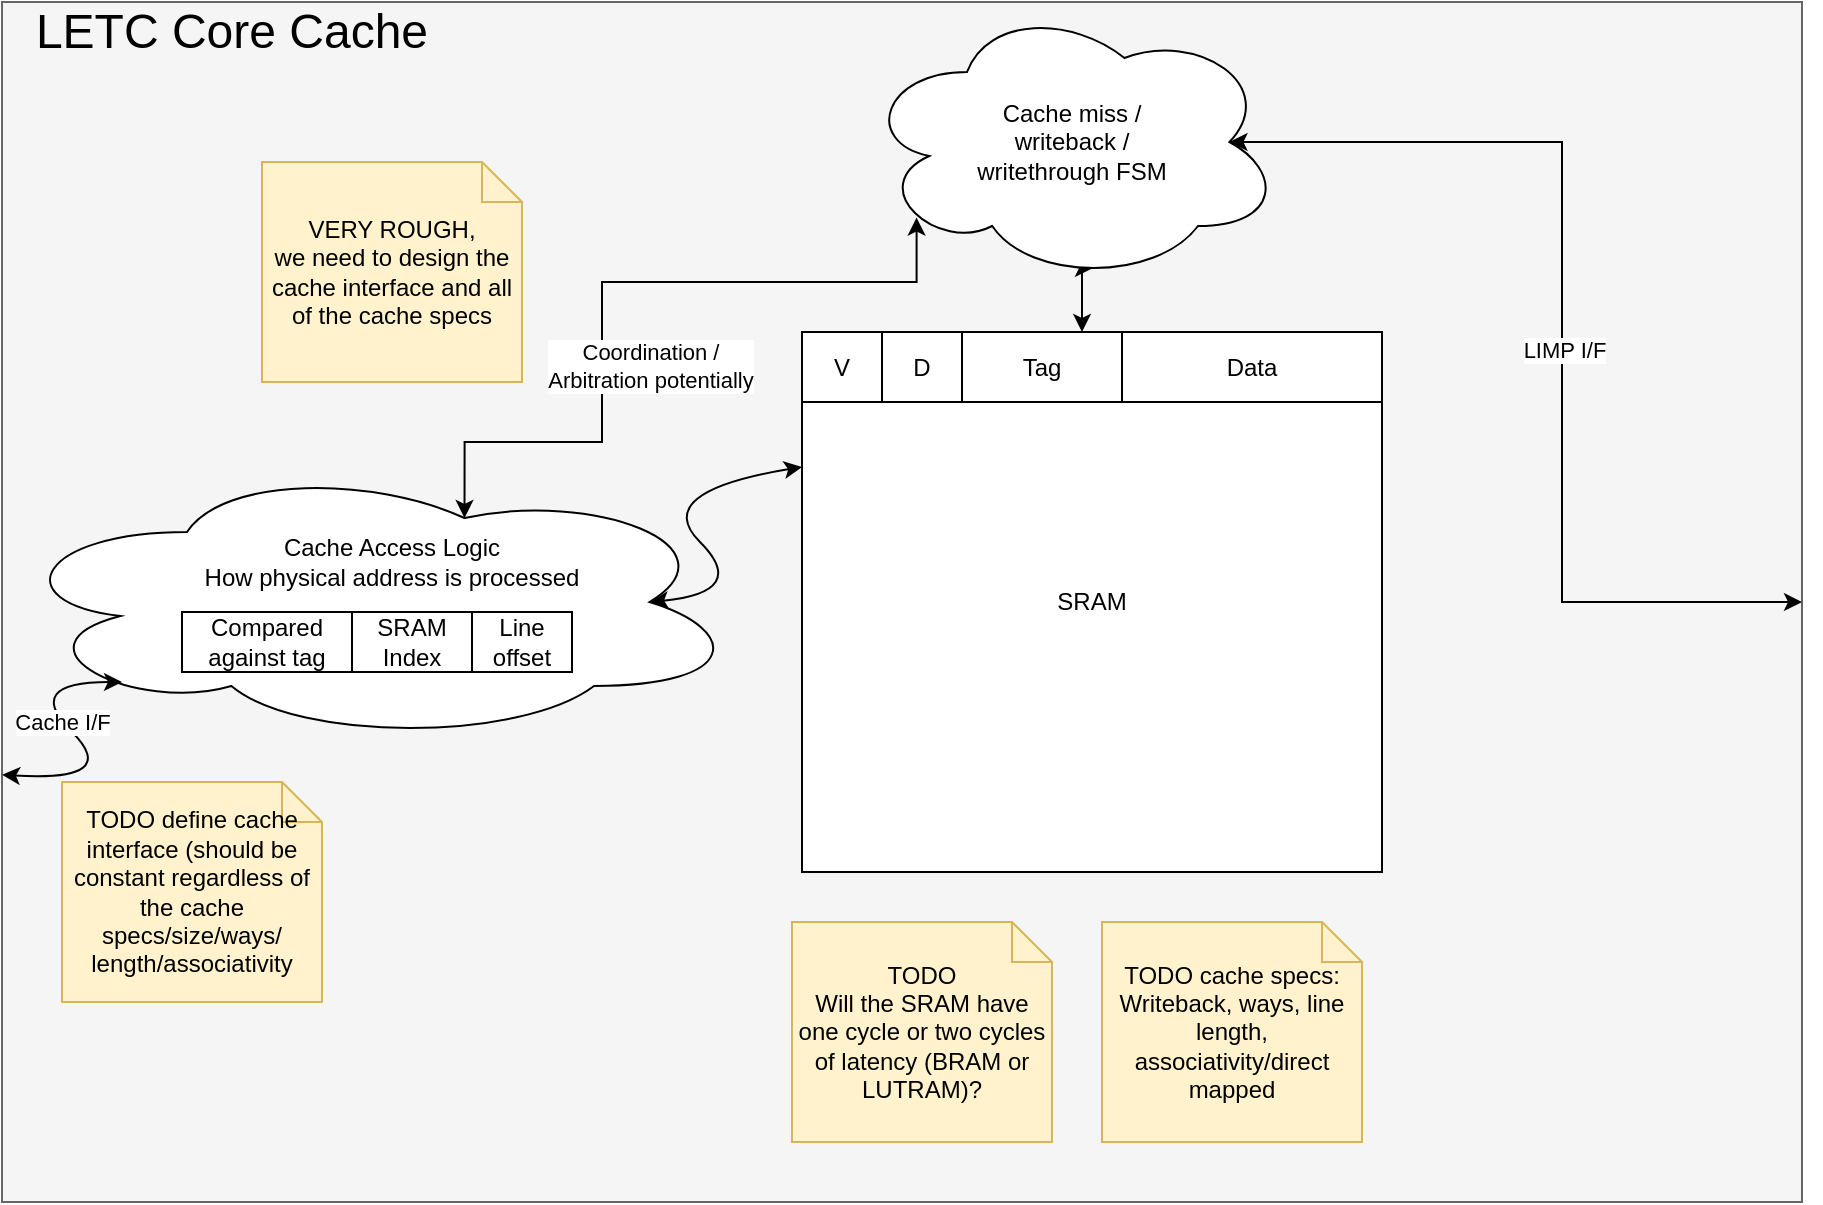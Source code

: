 <mxfile version="24.0.4" type="device">
  <diagram name="Page-1" id="mX2h6JksRinRSsMRI6-A">
    <mxGraphModel dx="1313" dy="791" grid="1" gridSize="10" guides="1" tooltips="1" connect="1" arrows="1" fold="1" page="1" pageScale="1" pageWidth="827" pageHeight="1169" math="0" shadow="0">
      <root>
        <mxCell id="0" />
        <mxCell id="1" parent="0" />
        <mxCell id="oQ6gl76hAbbXNXq-nnLv-1" value="" style="rounded=0;whiteSpace=wrap;html=1;fillColor=#f5f5f5;fontColor=#333333;strokeColor=#666666;" parent="1" vertex="1">
          <mxGeometry x="90" y="110" width="900" height="600" as="geometry" />
        </mxCell>
        <mxCell id="oQ6gl76hAbbXNXq-nnLv-2" value="&lt;font style=&quot;font-size: 24px;&quot;&gt;LETC Core Cache&lt;/font&gt;" style="text;html=1;strokeColor=none;fillColor=none;align=center;verticalAlign=middle;whiteSpace=wrap;rounded=0;" parent="1" vertex="1">
          <mxGeometry x="100" y="110" width="210" height="30" as="geometry" />
        </mxCell>
        <mxCell id="dpsM1MxhAgp5L9eeS-YR-1" value="SRAM" style="rounded=0;whiteSpace=wrap;html=1;" vertex="1" parent="1">
          <mxGeometry x="490" y="275" width="290" height="270" as="geometry" />
        </mxCell>
        <mxCell id="dpsM1MxhAgp5L9eeS-YR-3" value="&lt;div&gt;TODO&lt;/div&gt;Will the SRAM have one cycle or two cycles of latency (BRAM or LUTRAM)?" style="shape=note;size=20;whiteSpace=wrap;html=1;fillColor=#fff2cc;strokeColor=#d6b656;" vertex="1" parent="1">
          <mxGeometry x="485" y="570" width="130" height="110" as="geometry" />
        </mxCell>
        <mxCell id="dpsM1MxhAgp5L9eeS-YR-6" value="V" style="rounded=0;whiteSpace=wrap;html=1;" vertex="1" parent="1">
          <mxGeometry x="490" y="275" width="40" height="35" as="geometry" />
        </mxCell>
        <mxCell id="dpsM1MxhAgp5L9eeS-YR-7" value="D" style="rounded=0;whiteSpace=wrap;html=1;" vertex="1" parent="1">
          <mxGeometry x="530" y="275" width="40" height="35" as="geometry" />
        </mxCell>
        <mxCell id="dpsM1MxhAgp5L9eeS-YR-8" value="TODO cache specs:&lt;br&gt;Writeback, ways, line length, associativity/direct mapped&lt;div&gt;&lt;/div&gt;" style="shape=note;size=20;whiteSpace=wrap;html=1;fillColor=#fff2cc;strokeColor=#d6b656;" vertex="1" parent="1">
          <mxGeometry x="640" y="570" width="130" height="110" as="geometry" />
        </mxCell>
        <mxCell id="dpsM1MxhAgp5L9eeS-YR-9" value="Tag" style="rounded=0;whiteSpace=wrap;html=1;" vertex="1" parent="1">
          <mxGeometry x="570" y="275" width="80" height="35" as="geometry" />
        </mxCell>
        <mxCell id="dpsM1MxhAgp5L9eeS-YR-10" value="Data" style="rounded=0;whiteSpace=wrap;html=1;" vertex="1" parent="1">
          <mxGeometry x="650" y="275" width="130" height="35" as="geometry" />
        </mxCell>
        <mxCell id="dpsM1MxhAgp5L9eeS-YR-12" value="" style="ellipse;shape=cloud;whiteSpace=wrap;html=1;" vertex="1" parent="1">
          <mxGeometry x="90" y="340" width="370" height="140" as="geometry" />
        </mxCell>
        <mxCell id="dpsM1MxhAgp5L9eeS-YR-13" value="Line offset" style="rounded=0;whiteSpace=wrap;html=1;" vertex="1" parent="1">
          <mxGeometry x="325" y="415" width="50" height="30" as="geometry" />
        </mxCell>
        <mxCell id="dpsM1MxhAgp5L9eeS-YR-14" value="Compared against tag" style="rounded=0;whiteSpace=wrap;html=1;" vertex="1" parent="1">
          <mxGeometry x="180" y="415" width="85" height="30" as="geometry" />
        </mxCell>
        <mxCell id="dpsM1MxhAgp5L9eeS-YR-15" value="&lt;div&gt;Cache Access Logic&lt;/div&gt;How physical address is processed" style="text;html=1;align=center;verticalAlign=middle;whiteSpace=wrap;rounded=0;" vertex="1" parent="1">
          <mxGeometry x="185" y="375" width="200" height="30" as="geometry" />
        </mxCell>
        <mxCell id="dpsM1MxhAgp5L9eeS-YR-16" value="SRAM Index" style="rounded=0;whiteSpace=wrap;html=1;" vertex="1" parent="1">
          <mxGeometry x="265" y="415" width="60" height="30" as="geometry" />
        </mxCell>
        <mxCell id="dpsM1MxhAgp5L9eeS-YR-17" value="" style="curved=1;endArrow=classic;html=1;rounded=0;startArrow=classic;startFill=1;exitX=0;exitY=0.644;exitDx=0;exitDy=0;exitPerimeter=0;" edge="1" parent="1" source="oQ6gl76hAbbXNXq-nnLv-1">
          <mxGeometry width="50" height="50" relative="1" as="geometry">
            <mxPoint x="100" y="500" as="sourcePoint" />
            <mxPoint x="150" y="450" as="targetPoint" />
            <Array as="points">
              <mxPoint x="150" y="500" />
              <mxPoint x="100" y="450" />
            </Array>
          </mxGeometry>
        </mxCell>
        <mxCell id="dpsM1MxhAgp5L9eeS-YR-22" value="Cache I/F" style="edgeLabel;html=1;align=center;verticalAlign=middle;resizable=0;points=[];" vertex="1" connectable="0" parent="dpsM1MxhAgp5L9eeS-YR-17">
          <mxGeometry x="0.176" y="-1" relative="1" as="geometry">
            <mxPoint x="2" y="3" as="offset" />
          </mxGeometry>
        </mxCell>
        <mxCell id="dpsM1MxhAgp5L9eeS-YR-19" value="TODO define cache interface (should be constant regardless of the cache specs/size/ways/&lt;div&gt;length/associativity&lt;div&gt;&lt;/div&gt;&lt;/div&gt;" style="shape=note;size=20;whiteSpace=wrap;html=1;fillColor=#fff2cc;strokeColor=#d6b656;" vertex="1" parent="1">
          <mxGeometry x="120" y="500" width="130" height="110" as="geometry" />
        </mxCell>
        <mxCell id="dpsM1MxhAgp5L9eeS-YR-20" value="" style="curved=1;endArrow=classic;html=1;rounded=0;entryX=0;entryY=0.25;entryDx=0;entryDy=0;exitX=0.876;exitY=0.5;exitDx=0;exitDy=0;exitPerimeter=0;startArrow=classic;startFill=1;" edge="1" parent="1" source="dpsM1MxhAgp5L9eeS-YR-12" target="dpsM1MxhAgp5L9eeS-YR-1">
          <mxGeometry width="50" height="50" relative="1" as="geometry">
            <mxPoint x="414" y="405" as="sourcePoint" />
            <mxPoint x="464" y="355" as="targetPoint" />
            <Array as="points">
              <mxPoint x="464" y="405" />
              <mxPoint x="414" y="355" />
            </Array>
          </mxGeometry>
        </mxCell>
        <mxCell id="dpsM1MxhAgp5L9eeS-YR-23" style="edgeStyle=orthogonalEdgeStyle;rounded=0;orthogonalLoop=1;jettySize=auto;html=1;exitX=0.55;exitY=0.95;exitDx=0;exitDy=0;exitPerimeter=0;entryX=0.75;entryY=0;entryDx=0;entryDy=0;startArrow=classic;startFill=1;" edge="1" parent="1" source="dpsM1MxhAgp5L9eeS-YR-21" target="dpsM1MxhAgp5L9eeS-YR-9">
          <mxGeometry relative="1" as="geometry" />
        </mxCell>
        <mxCell id="dpsM1MxhAgp5L9eeS-YR-24" style="edgeStyle=orthogonalEdgeStyle;rounded=0;orthogonalLoop=1;jettySize=auto;html=1;exitX=0.875;exitY=0.5;exitDx=0;exitDy=0;exitPerimeter=0;entryX=1;entryY=0.5;entryDx=0;entryDy=0;startArrow=classic;startFill=1;" edge="1" parent="1" source="dpsM1MxhAgp5L9eeS-YR-21" target="oQ6gl76hAbbXNXq-nnLv-1">
          <mxGeometry relative="1" as="geometry">
            <Array as="points">
              <mxPoint x="870" y="180" />
              <mxPoint x="870" y="410" />
            </Array>
          </mxGeometry>
        </mxCell>
        <mxCell id="dpsM1MxhAgp5L9eeS-YR-25" value="LIMP I/F" style="edgeLabel;html=1;align=center;verticalAlign=middle;resizable=0;points=[];" vertex="1" connectable="0" parent="dpsM1MxhAgp5L9eeS-YR-24">
          <mxGeometry x="0.046" y="1" relative="1" as="geometry">
            <mxPoint as="offset" />
          </mxGeometry>
        </mxCell>
        <mxCell id="dpsM1MxhAgp5L9eeS-YR-21" value="Cache miss /&lt;div&gt;writeback /&lt;/div&gt;&lt;div&gt;writethrough FSM&lt;/div&gt;" style="ellipse;shape=cloud;whiteSpace=wrap;html=1;" vertex="1" parent="1">
          <mxGeometry x="520" y="110" width="210" height="140" as="geometry" />
        </mxCell>
        <mxCell id="dpsM1MxhAgp5L9eeS-YR-26" value="VERY ROUGH,&lt;div&gt;&lt;/div&gt;&lt;div&gt;we need to design the cache interface and all of the cache specs&lt;/div&gt;" style="shape=note;size=20;whiteSpace=wrap;html=1;fillColor=#fff2cc;strokeColor=#d6b656;" vertex="1" parent="1">
          <mxGeometry x="220" y="190" width="130" height="110" as="geometry" />
        </mxCell>
        <mxCell id="dpsM1MxhAgp5L9eeS-YR-27" style="edgeStyle=orthogonalEdgeStyle;rounded=0;orthogonalLoop=1;jettySize=auto;html=1;exitX=0.625;exitY=0.2;exitDx=0;exitDy=0;exitPerimeter=0;entryX=0.13;entryY=0.77;entryDx=0;entryDy=0;entryPerimeter=0;startArrow=classic;startFill=1;" edge="1" parent="1" source="dpsM1MxhAgp5L9eeS-YR-12" target="dpsM1MxhAgp5L9eeS-YR-21">
          <mxGeometry relative="1" as="geometry">
            <Array as="points">
              <mxPoint x="321" y="330" />
              <mxPoint x="390" y="330" />
              <mxPoint x="390" y="250" />
              <mxPoint x="547" y="250" />
            </Array>
          </mxGeometry>
        </mxCell>
        <mxCell id="dpsM1MxhAgp5L9eeS-YR-28" value="Coordination /&lt;div&gt;Arbitration potentially&lt;/div&gt;" style="edgeLabel;html=1;align=center;verticalAlign=middle;resizable=0;points=[];" vertex="1" connectable="0" parent="dpsM1MxhAgp5L9eeS-YR-27">
          <mxGeometry x="-0.286" y="5" relative="1" as="geometry">
            <mxPoint x="29" y="-10" as="offset" />
          </mxGeometry>
        </mxCell>
      </root>
    </mxGraphModel>
  </diagram>
</mxfile>
